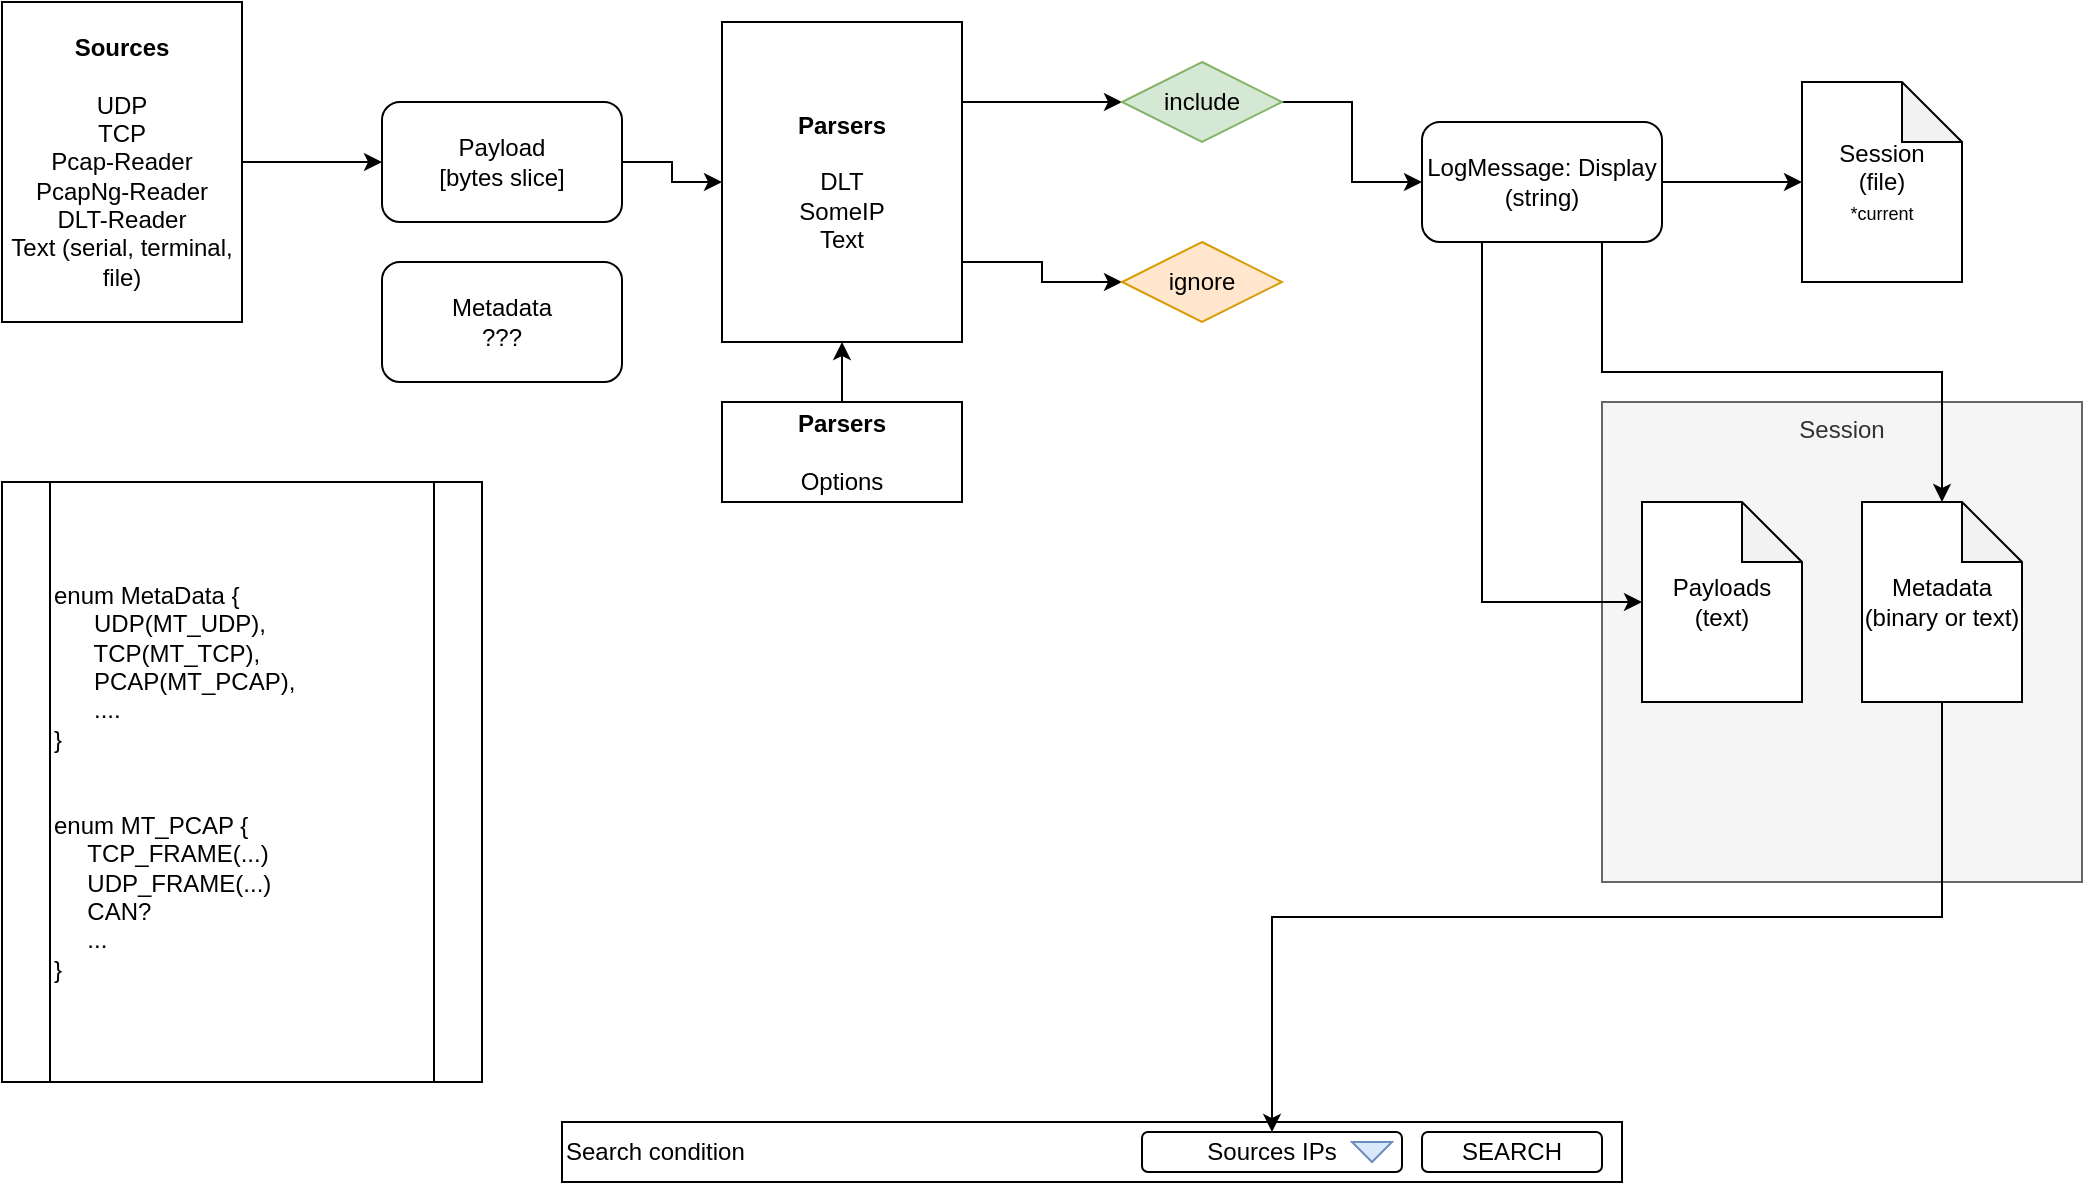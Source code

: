 <mxfile version="22.1.3" type="github">
  <diagram name="Page-1" id="NlbNV3icx9XYd9vGZB9m">
    <mxGraphModel dx="1434" dy="704" grid="1" gridSize="10" guides="1" tooltips="1" connect="1" arrows="1" fold="1" page="1" pageScale="1" pageWidth="827" pageHeight="1169" math="0" shadow="0">
      <root>
        <mxCell id="0" />
        <mxCell id="1" parent="0" />
        <mxCell id="EFSfqJ6wxzsbHNE5UC1q-25" value="Search condition" style="rounded=0;whiteSpace=wrap;html=1;align=left;" vertex="1" parent="1">
          <mxGeometry x="320" y="600" width="530" height="30" as="geometry" />
        </mxCell>
        <mxCell id="EFSfqJ6wxzsbHNE5UC1q-20" value="Session" style="whiteSpace=wrap;html=1;aspect=fixed;align=center;verticalAlign=top;fillColor=#f5f5f5;fontColor=#333333;strokeColor=#666666;" vertex="1" parent="1">
          <mxGeometry x="840" y="240" width="240" height="240" as="geometry" />
        </mxCell>
        <mxCell id="EFSfqJ6wxzsbHNE5UC1q-4" style="edgeStyle=orthogonalEdgeStyle;rounded=0;orthogonalLoop=1;jettySize=auto;html=1;exitX=1;exitY=0.5;exitDx=0;exitDy=0;entryX=0;entryY=0.5;entryDx=0;entryDy=0;" edge="1" parent="1" source="EFSfqJ6wxzsbHNE5UC1q-1" target="EFSfqJ6wxzsbHNE5UC1q-3">
          <mxGeometry relative="1" as="geometry" />
        </mxCell>
        <mxCell id="EFSfqJ6wxzsbHNE5UC1q-1" value="&lt;b&gt;Sources&lt;br&gt;&lt;/b&gt;&lt;br&gt;UDP&lt;br&gt;TCP&lt;br&gt;Pcap-Reader&lt;br&gt;PcapNg-Reader&lt;br&gt;DLT-Reader&lt;br&gt;Text (serial, terminal, file)" style="rounded=0;whiteSpace=wrap;html=1;" vertex="1" parent="1">
          <mxGeometry x="40" y="40" width="120" height="160" as="geometry" />
        </mxCell>
        <mxCell id="EFSfqJ6wxzsbHNE5UC1q-12" style="edgeStyle=orthogonalEdgeStyle;rounded=0;orthogonalLoop=1;jettySize=auto;html=1;exitX=1;exitY=0.25;exitDx=0;exitDy=0;entryX=0;entryY=0.5;entryDx=0;entryDy=0;" edge="1" parent="1" source="EFSfqJ6wxzsbHNE5UC1q-2" target="EFSfqJ6wxzsbHNE5UC1q-10">
          <mxGeometry relative="1" as="geometry" />
        </mxCell>
        <mxCell id="EFSfqJ6wxzsbHNE5UC1q-13" style="edgeStyle=orthogonalEdgeStyle;rounded=0;orthogonalLoop=1;jettySize=auto;html=1;exitX=1;exitY=0.75;exitDx=0;exitDy=0;entryX=0;entryY=0.5;entryDx=0;entryDy=0;" edge="1" parent="1" source="EFSfqJ6wxzsbHNE5UC1q-2" target="EFSfqJ6wxzsbHNE5UC1q-11">
          <mxGeometry relative="1" as="geometry" />
        </mxCell>
        <mxCell id="EFSfqJ6wxzsbHNE5UC1q-2" value="&lt;b&gt;Parsers&lt;br&gt;&lt;br&gt;&lt;/b&gt;DLT&lt;br&gt;SomeIP&lt;br&gt;Text" style="rounded=0;whiteSpace=wrap;html=1;" vertex="1" parent="1">
          <mxGeometry x="400" y="50" width="120" height="160" as="geometry" />
        </mxCell>
        <mxCell id="EFSfqJ6wxzsbHNE5UC1q-3" value="Payload&lt;br&gt;[bytes slice]" style="rounded=1;whiteSpace=wrap;html=1;" vertex="1" parent="1">
          <mxGeometry x="230" y="90" width="120" height="60" as="geometry" />
        </mxCell>
        <mxCell id="EFSfqJ6wxzsbHNE5UC1q-5" style="edgeStyle=orthogonalEdgeStyle;rounded=0;orthogonalLoop=1;jettySize=auto;html=1;exitX=1;exitY=0.5;exitDx=0;exitDy=0;entryX=0;entryY=0.5;entryDx=0;entryDy=0;" edge="1" parent="1" source="EFSfqJ6wxzsbHNE5UC1q-3" target="EFSfqJ6wxzsbHNE5UC1q-2">
          <mxGeometry relative="1" as="geometry" />
        </mxCell>
        <mxCell id="EFSfqJ6wxzsbHNE5UC1q-6" value="Metadata&lt;br&gt;???" style="rounded=1;whiteSpace=wrap;html=1;" vertex="1" parent="1">
          <mxGeometry x="230" y="170" width="120" height="60" as="geometry" />
        </mxCell>
        <mxCell id="EFSfqJ6wxzsbHNE5UC1q-7" value="enum MetaData {&lt;br&gt;&amp;nbsp; &amp;nbsp; &amp;nbsp; UDP(MT_UDP),&lt;br&gt;&amp;nbsp; &amp;nbsp; &amp;nbsp; TCP(MT_TCP),&lt;br&gt;&amp;nbsp; &amp;nbsp; &amp;nbsp; PCAP(MT_PCAP),&lt;br&gt;&amp;nbsp; &amp;nbsp; &amp;nbsp; ....&lt;br&gt;}&lt;br&gt;&lt;br&gt;&lt;br&gt;enum MT_PCAP {&lt;br&gt;&amp;nbsp; &amp;nbsp; &amp;nbsp;TCP_FRAME(...)&lt;br&gt;&amp;nbsp; &amp;nbsp; &amp;nbsp;UDP_FRAME(...)&lt;br&gt;&amp;nbsp; &amp;nbsp; &amp;nbsp;CAN?&lt;br&gt;&amp;nbsp; &amp;nbsp; &amp;nbsp;...&lt;br&gt;}" style="shape=process;whiteSpace=wrap;html=1;backgroundOutline=1;align=left;" vertex="1" parent="1">
          <mxGeometry x="40" y="280" width="240" height="300" as="geometry" />
        </mxCell>
        <mxCell id="EFSfqJ6wxzsbHNE5UC1q-9" style="edgeStyle=orthogonalEdgeStyle;rounded=0;orthogonalLoop=1;jettySize=auto;html=1;exitX=0.5;exitY=0;exitDx=0;exitDy=0;entryX=0.5;entryY=1;entryDx=0;entryDy=0;" edge="1" parent="1" source="EFSfqJ6wxzsbHNE5UC1q-8" target="EFSfqJ6wxzsbHNE5UC1q-2">
          <mxGeometry relative="1" as="geometry" />
        </mxCell>
        <mxCell id="EFSfqJ6wxzsbHNE5UC1q-8" value="&lt;b&gt;Parsers&lt;br&gt;&lt;br&gt;&lt;/b&gt;Options" style="rounded=0;whiteSpace=wrap;html=1;" vertex="1" parent="1">
          <mxGeometry x="400" y="240" width="120" height="50" as="geometry" />
        </mxCell>
        <mxCell id="EFSfqJ6wxzsbHNE5UC1q-17" style="edgeStyle=orthogonalEdgeStyle;rounded=0;orthogonalLoop=1;jettySize=auto;html=1;exitX=1;exitY=0.5;exitDx=0;exitDy=0;entryX=0;entryY=0.5;entryDx=0;entryDy=0;" edge="1" parent="1" source="EFSfqJ6wxzsbHNE5UC1q-10" target="EFSfqJ6wxzsbHNE5UC1q-16">
          <mxGeometry relative="1" as="geometry" />
        </mxCell>
        <mxCell id="EFSfqJ6wxzsbHNE5UC1q-10" value="include" style="rhombus;whiteSpace=wrap;html=1;fillColor=#d5e8d4;strokeColor=#82b366;" vertex="1" parent="1">
          <mxGeometry x="600" y="70" width="80" height="40" as="geometry" />
        </mxCell>
        <mxCell id="EFSfqJ6wxzsbHNE5UC1q-11" value="ignore" style="rhombus;whiteSpace=wrap;html=1;fillColor=#ffe6cc;strokeColor=#d79b00;" vertex="1" parent="1">
          <mxGeometry x="600" y="160" width="80" height="40" as="geometry" />
        </mxCell>
        <mxCell id="EFSfqJ6wxzsbHNE5UC1q-14" value="Session&lt;br&gt;(file)&lt;br&gt;&lt;font style=&quot;font-size: 9px;&quot;&gt;*current&lt;/font&gt;" style="shape=note;whiteSpace=wrap;html=1;backgroundOutline=1;darkOpacity=0.05;" vertex="1" parent="1">
          <mxGeometry x="940" y="80" width="80" height="100" as="geometry" />
        </mxCell>
        <mxCell id="EFSfqJ6wxzsbHNE5UC1q-23" style="edgeStyle=orthogonalEdgeStyle;rounded=0;orthogonalLoop=1;jettySize=auto;html=1;exitX=0.75;exitY=1;exitDx=0;exitDy=0;" edge="1" parent="1" source="EFSfqJ6wxzsbHNE5UC1q-16" target="EFSfqJ6wxzsbHNE5UC1q-22">
          <mxGeometry relative="1" as="geometry" />
        </mxCell>
        <mxCell id="EFSfqJ6wxzsbHNE5UC1q-16" value="LogMessage: Display&lt;br&gt;(string)" style="rounded=1;whiteSpace=wrap;html=1;" vertex="1" parent="1">
          <mxGeometry x="750" y="100" width="120" height="60" as="geometry" />
        </mxCell>
        <mxCell id="EFSfqJ6wxzsbHNE5UC1q-18" style="edgeStyle=orthogonalEdgeStyle;rounded=0;orthogonalLoop=1;jettySize=auto;html=1;exitX=1;exitY=0.5;exitDx=0;exitDy=0;entryX=0;entryY=0.5;entryDx=0;entryDy=0;entryPerimeter=0;" edge="1" parent="1" source="EFSfqJ6wxzsbHNE5UC1q-16" target="EFSfqJ6wxzsbHNE5UC1q-14">
          <mxGeometry relative="1" as="geometry" />
        </mxCell>
        <mxCell id="EFSfqJ6wxzsbHNE5UC1q-21" value="Payloads&lt;br&gt;(text)" style="shape=note;whiteSpace=wrap;html=1;backgroundOutline=1;darkOpacity=0.05;" vertex="1" parent="1">
          <mxGeometry x="860" y="290" width="80" height="100" as="geometry" />
        </mxCell>
        <mxCell id="EFSfqJ6wxzsbHNE5UC1q-30" style="edgeStyle=orthogonalEdgeStyle;rounded=0;orthogonalLoop=1;jettySize=auto;html=1;exitX=0.5;exitY=1;exitDx=0;exitDy=0;exitPerimeter=0;entryX=0.5;entryY=0;entryDx=0;entryDy=0;" edge="1" parent="1" source="EFSfqJ6wxzsbHNE5UC1q-22" target="EFSfqJ6wxzsbHNE5UC1q-28">
          <mxGeometry relative="1" as="geometry" />
        </mxCell>
        <mxCell id="EFSfqJ6wxzsbHNE5UC1q-22" value="Metadata&lt;br&gt;(binary or text)" style="shape=note;whiteSpace=wrap;html=1;backgroundOutline=1;darkOpacity=0.05;" vertex="1" parent="1">
          <mxGeometry x="970" y="290" width="80" height="100" as="geometry" />
        </mxCell>
        <mxCell id="EFSfqJ6wxzsbHNE5UC1q-24" style="edgeStyle=orthogonalEdgeStyle;rounded=0;orthogonalLoop=1;jettySize=auto;html=1;exitX=0.25;exitY=1;exitDx=0;exitDy=0;entryX=0;entryY=0.5;entryDx=0;entryDy=0;entryPerimeter=0;" edge="1" parent="1" source="EFSfqJ6wxzsbHNE5UC1q-16" target="EFSfqJ6wxzsbHNE5UC1q-21">
          <mxGeometry relative="1" as="geometry" />
        </mxCell>
        <mxCell id="EFSfqJ6wxzsbHNE5UC1q-26" value="SEARCH" style="rounded=1;whiteSpace=wrap;html=1;" vertex="1" parent="1">
          <mxGeometry x="750" y="605" width="90" height="20" as="geometry" />
        </mxCell>
        <mxCell id="EFSfqJ6wxzsbHNE5UC1q-28" value="Sources IPs" style="rounded=1;whiteSpace=wrap;html=1;" vertex="1" parent="1">
          <mxGeometry x="610" y="605" width="130" height="20" as="geometry" />
        </mxCell>
        <mxCell id="EFSfqJ6wxzsbHNE5UC1q-29" value="" style="triangle;whiteSpace=wrap;html=1;rotation=90;fillColor=#dae8fc;strokeColor=#6c8ebf;" vertex="1" parent="1">
          <mxGeometry x="720" y="605" width="10" height="20" as="geometry" />
        </mxCell>
      </root>
    </mxGraphModel>
  </diagram>
</mxfile>
